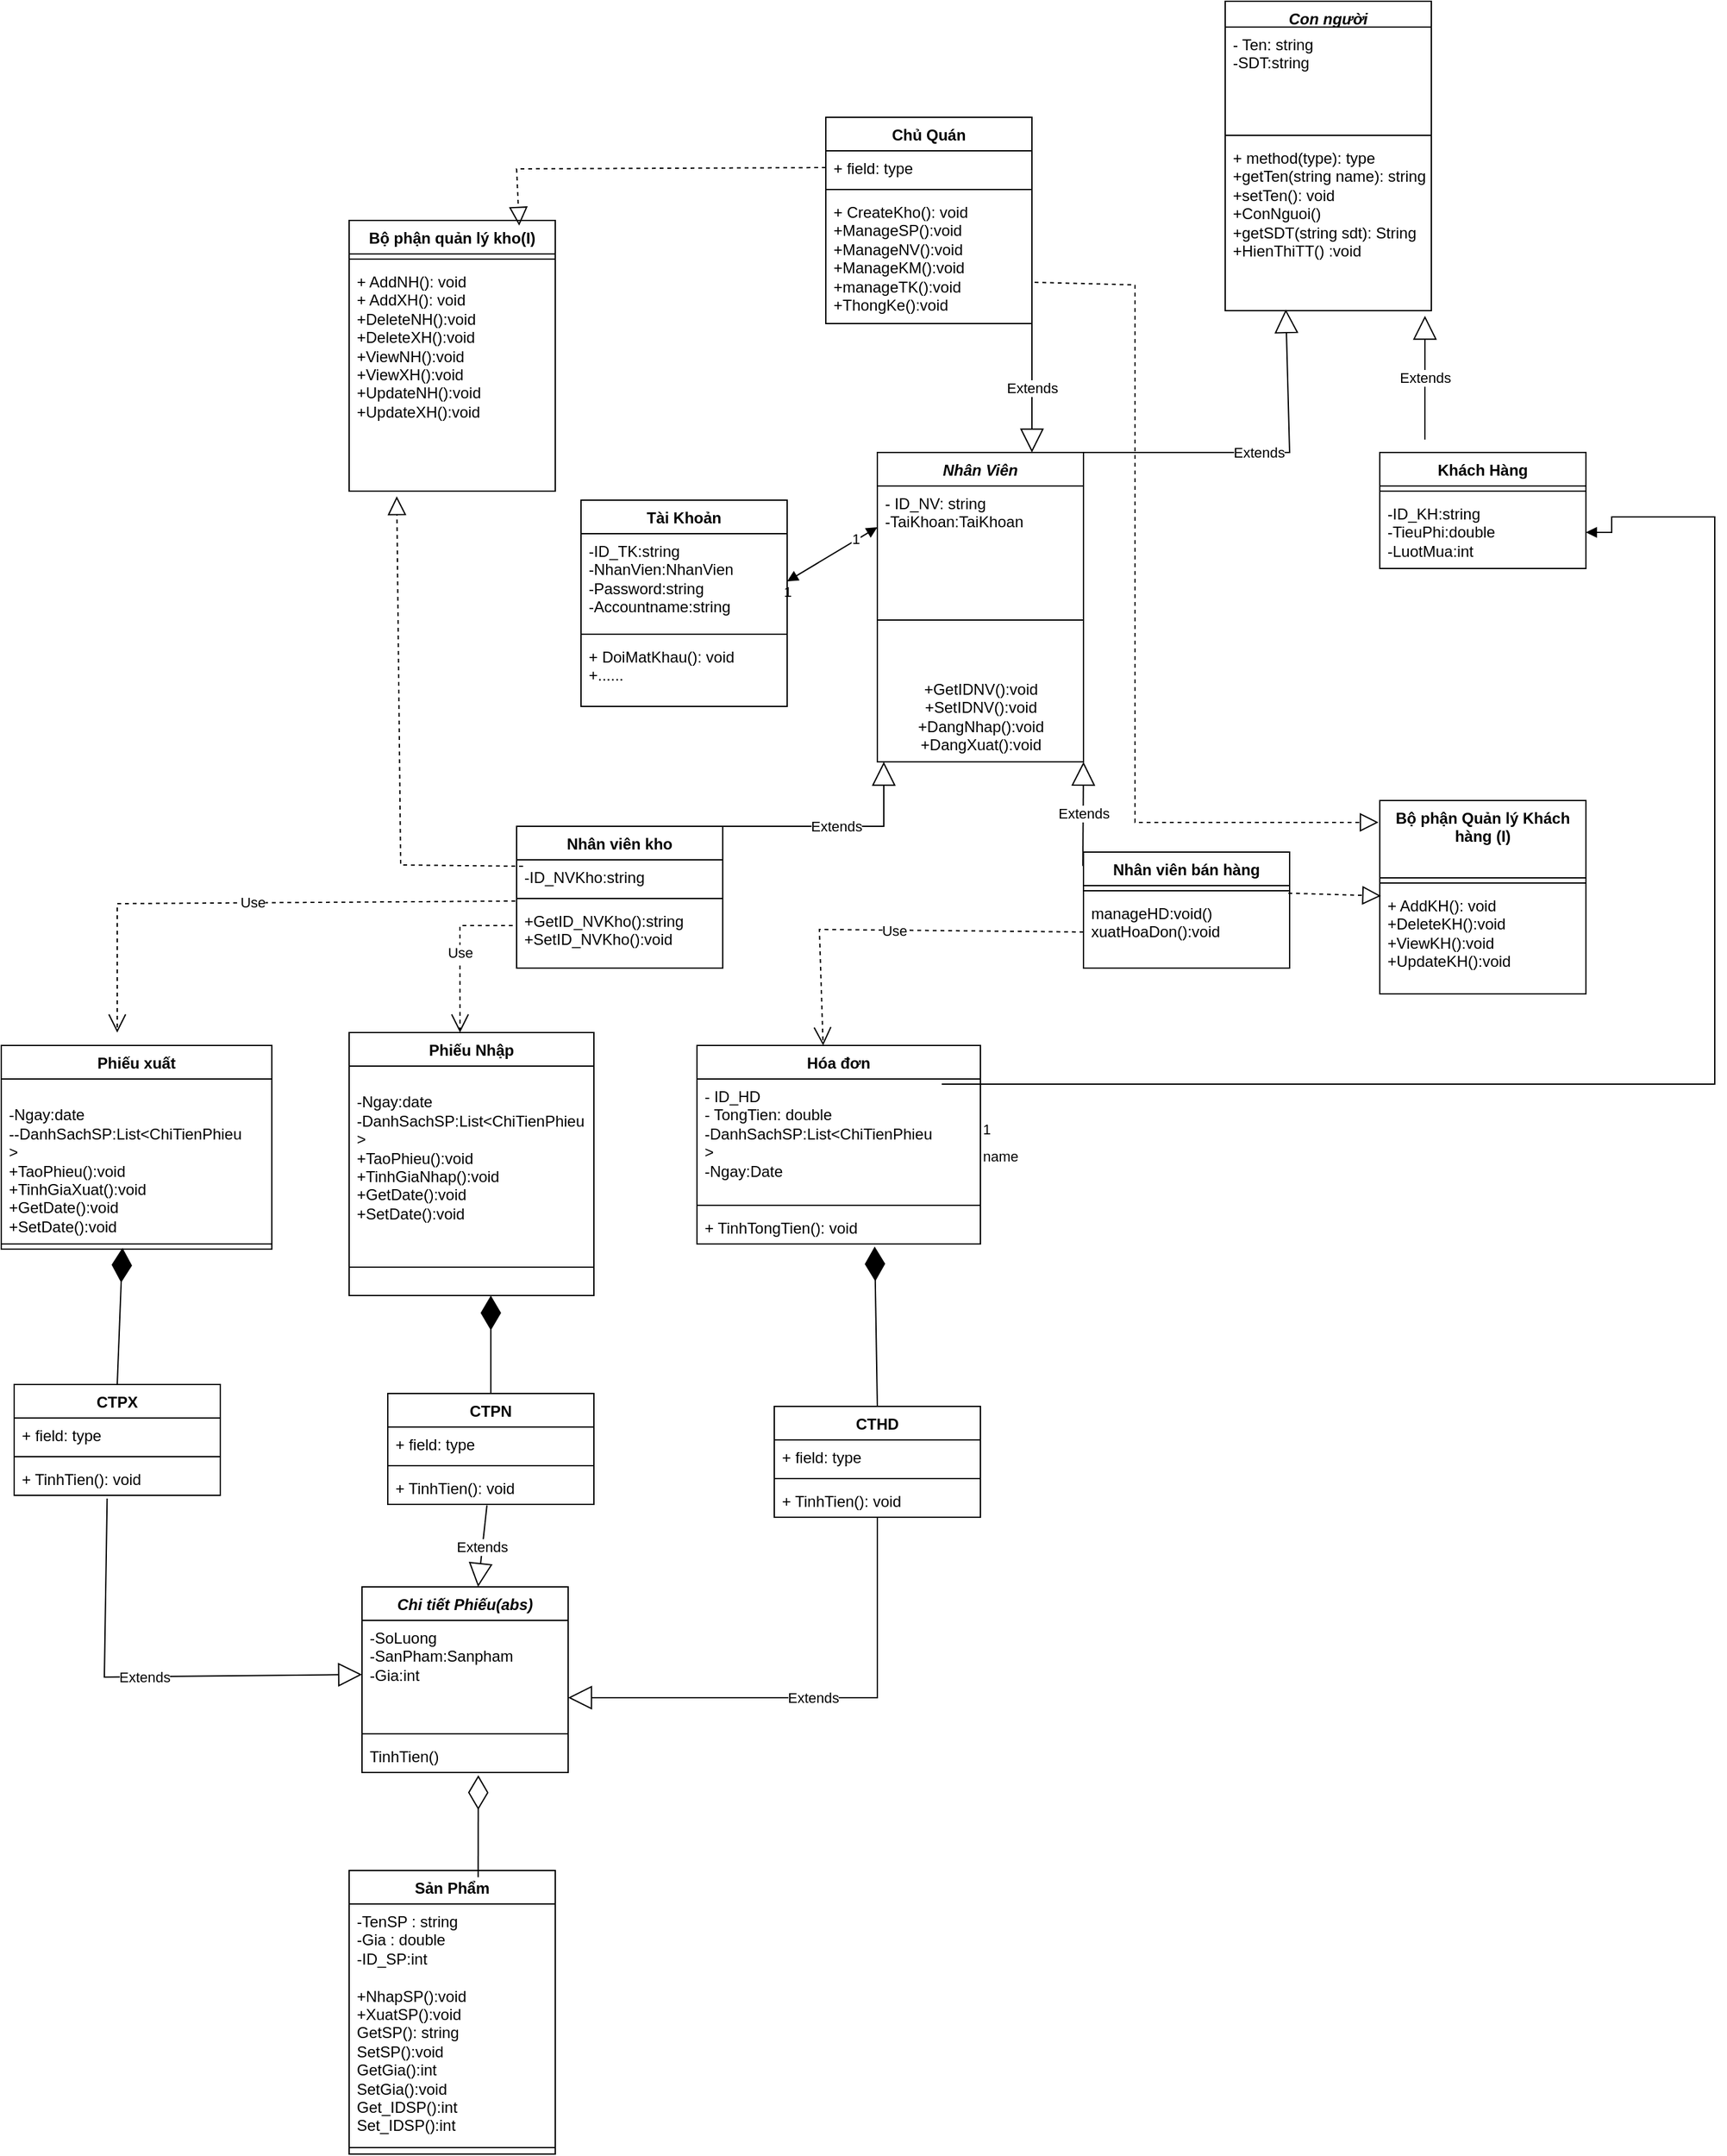 <mxfile version="26.0.15">
  <diagram id="C5RBs43oDa-KdzZeNtuy" name="Page-1">
    <mxGraphModel dx="2547" dy="696" grid="1" gridSize="10" guides="1" tooltips="1" connect="1" arrows="1" fold="1" page="1" pageScale="1" pageWidth="827" pageHeight="1169" math="0" shadow="0">
      <root>
        <mxCell id="WIyWlLk6GJQsqaUBKTNV-0" />
        <mxCell id="WIyWlLk6GJQsqaUBKTNV-1" parent="WIyWlLk6GJQsqaUBKTNV-0" />
        <mxCell id="RzAZ1FQXElwhh7SouEmg-1" value="&lt;i&gt;Con người&lt;/i&gt;" style="swimlane;fontStyle=1;align=center;verticalAlign=top;childLayout=stackLayout;horizontal=1;startSize=20;horizontalStack=0;resizeParent=1;resizeParentMax=0;resizeLast=0;collapsible=1;marginBottom=0;whiteSpace=wrap;html=1;" parent="WIyWlLk6GJQsqaUBKTNV-1" vertex="1">
          <mxGeometry x="350" y="10" width="160" height="240" as="geometry" />
        </mxCell>
        <mxCell id="RzAZ1FQXElwhh7SouEmg-2" value="- Ten: string&lt;div&gt;-SDT:string&lt;br&gt;&lt;div&gt;&lt;br&gt;&lt;/div&gt;&lt;/div&gt;" style="text;strokeColor=none;fillColor=none;align=left;verticalAlign=top;spacingLeft=4;spacingRight=4;overflow=hidden;rotatable=0;points=[[0,0.5],[1,0.5]];portConstraint=eastwest;whiteSpace=wrap;html=1;" parent="RzAZ1FQXElwhh7SouEmg-1" vertex="1">
          <mxGeometry y="20" width="160" height="80" as="geometry" />
        </mxCell>
        <mxCell id="RzAZ1FQXElwhh7SouEmg-3" value="" style="line;strokeWidth=1;fillColor=none;align=left;verticalAlign=middle;spacingTop=-1;spacingLeft=3;spacingRight=3;rotatable=0;labelPosition=right;points=[];portConstraint=eastwest;strokeColor=inherit;" parent="RzAZ1FQXElwhh7SouEmg-1" vertex="1">
          <mxGeometry y="100" width="160" height="8" as="geometry" />
        </mxCell>
        <mxCell id="RzAZ1FQXElwhh7SouEmg-4" value="+ method(type): type&lt;div&gt;+getTen(string name): string&lt;/div&gt;&lt;div&gt;+setTen(): void&lt;/div&gt;&lt;div&gt;+ConNguoi()&lt;/div&gt;&lt;div&gt;+getSDT(string sdt): String&lt;/div&gt;&lt;div&gt;+HienThiTT() :void&lt;/div&gt;" style="text;strokeColor=none;fillColor=none;align=left;verticalAlign=top;spacingLeft=4;spacingRight=4;overflow=hidden;rotatable=0;points=[[0,0.5],[1,0.5]];portConstraint=eastwest;whiteSpace=wrap;html=1;" parent="RzAZ1FQXElwhh7SouEmg-1" vertex="1">
          <mxGeometry y="108" width="160" height="132" as="geometry" />
        </mxCell>
        <mxCell id="RzAZ1FQXElwhh7SouEmg-5" value="&lt;i&gt;Nhân Viên&lt;/i&gt;&lt;div&gt;&lt;br&gt;&lt;/div&gt;" style="swimlane;fontStyle=1;align=center;verticalAlign=top;childLayout=stackLayout;horizontal=1;startSize=26;horizontalStack=0;resizeParent=1;resizeParentMax=0;resizeLast=0;collapsible=1;marginBottom=0;whiteSpace=wrap;html=1;" parent="WIyWlLk6GJQsqaUBKTNV-1" vertex="1">
          <mxGeometry x="80" y="360" width="160" height="240" as="geometry" />
        </mxCell>
        <mxCell id="RzAZ1FQXElwhh7SouEmg-6" value="- ID_NV: string&lt;div&gt;-TaiKhoan:TaiKhoan&lt;/div&gt;" style="text;strokeColor=none;fillColor=none;align=left;verticalAlign=top;spacingLeft=4;spacingRight=4;overflow=hidden;rotatable=0;points=[[0,0.5],[1,0.5]];portConstraint=eastwest;whiteSpace=wrap;html=1;" parent="RzAZ1FQXElwhh7SouEmg-5" vertex="1">
          <mxGeometry y="26" width="160" height="64" as="geometry" />
        </mxCell>
        <mxCell id="RzAZ1FQXElwhh7SouEmg-7" value="" style="line;strokeWidth=1;fillColor=none;align=left;verticalAlign=middle;spacingTop=-1;spacingLeft=3;spacingRight=3;rotatable=0;labelPosition=right;points=[];portConstraint=eastwest;strokeColor=inherit;" parent="RzAZ1FQXElwhh7SouEmg-5" vertex="1">
          <mxGeometry y="90" width="160" height="80" as="geometry" />
        </mxCell>
        <mxCell id="DLRbKpXfFb9seyz2tW-k-34" value="+GetIDNV():void&lt;div&gt;+SetIDNV():void&lt;/div&gt;&lt;div&gt;+DangNhap():void&lt;/div&gt;&lt;div&gt;+DangXuat():void&lt;/div&gt;" style="text;html=1;align=center;verticalAlign=middle;resizable=0;points=[];autosize=1;strokeColor=none;fillColor=none;" parent="RzAZ1FQXElwhh7SouEmg-5" vertex="1">
          <mxGeometry y="170" width="160" height="70" as="geometry" />
        </mxCell>
        <mxCell id="RzAZ1FQXElwhh7SouEmg-9" value="Khách Hàng&lt;div&gt;&lt;br&gt;&lt;/div&gt;" style="swimlane;fontStyle=1;align=center;verticalAlign=top;childLayout=stackLayout;horizontal=1;startSize=26;horizontalStack=0;resizeParent=1;resizeParentMax=0;resizeLast=0;collapsible=1;marginBottom=0;whiteSpace=wrap;html=1;" parent="WIyWlLk6GJQsqaUBKTNV-1" vertex="1">
          <mxGeometry x="470" y="360" width="160" height="90" as="geometry" />
        </mxCell>
        <mxCell id="RzAZ1FQXElwhh7SouEmg-11" value="" style="line;strokeWidth=1;fillColor=none;align=left;verticalAlign=middle;spacingTop=-1;spacingLeft=3;spacingRight=3;rotatable=0;labelPosition=right;points=[];portConstraint=eastwest;strokeColor=inherit;" parent="RzAZ1FQXElwhh7SouEmg-9" vertex="1">
          <mxGeometry y="26" width="160" height="8" as="geometry" />
        </mxCell>
        <mxCell id="RzAZ1FQXElwhh7SouEmg-10" value="-ID_KH:string&lt;div&gt;-TieuPhi:double&lt;/div&gt;&lt;div&gt;-LuotMua:int&lt;/div&gt;" style="text;strokeColor=none;fillColor=none;align=left;verticalAlign=top;spacingLeft=4;spacingRight=4;overflow=hidden;rotatable=0;points=[[0,0.5],[1,0.5]];portConstraint=eastwest;whiteSpace=wrap;html=1;" parent="RzAZ1FQXElwhh7SouEmg-9" vertex="1">
          <mxGeometry y="34" width="160" height="56" as="geometry" />
        </mxCell>
        <mxCell id="RzAZ1FQXElwhh7SouEmg-13" value="Extends" style="endArrow=block;endSize=16;endFill=0;html=1;rounded=0;exitX=1;exitY=0;exitDx=0;exitDy=0;entryX=0.294;entryY=0.992;entryDx=0;entryDy=0;entryPerimeter=0;" parent="WIyWlLk6GJQsqaUBKTNV-1" source="RzAZ1FQXElwhh7SouEmg-5" target="RzAZ1FQXElwhh7SouEmg-4" edge="1">
          <mxGeometry width="160" relative="1" as="geometry">
            <mxPoint x="220" y="320" as="sourcePoint" />
            <mxPoint x="380" y="320" as="targetPoint" />
            <Array as="points">
              <mxPoint x="400" y="360" />
            </Array>
          </mxGeometry>
        </mxCell>
        <mxCell id="RzAZ1FQXElwhh7SouEmg-15" value="Extends" style="endArrow=block;endSize=16;endFill=0;html=1;rounded=0;entryX=0.969;entryY=1.03;entryDx=0;entryDy=0;entryPerimeter=0;" parent="WIyWlLk6GJQsqaUBKTNV-1" target="RzAZ1FQXElwhh7SouEmg-4" edge="1">
          <mxGeometry width="160" relative="1" as="geometry">
            <mxPoint x="505" y="350" as="sourcePoint" />
            <mxPoint x="380" y="320" as="targetPoint" />
          </mxGeometry>
        </mxCell>
        <mxCell id="RzAZ1FQXElwhh7SouEmg-16" value="Nhân viên kho&lt;div&gt;&lt;br&gt;&lt;/div&gt;" style="swimlane;fontStyle=1;align=center;verticalAlign=top;childLayout=stackLayout;horizontal=1;startSize=26;horizontalStack=0;resizeParent=1;resizeParentMax=0;resizeLast=0;collapsible=1;marginBottom=0;whiteSpace=wrap;html=1;" parent="WIyWlLk6GJQsqaUBKTNV-1" vertex="1">
          <mxGeometry x="-200" y="650" width="160" height="110" as="geometry" />
        </mxCell>
        <mxCell id="RzAZ1FQXElwhh7SouEmg-17" value="-ID_NVKho:string&lt;div&gt;&lt;br&gt;&lt;/div&gt;" style="text;strokeColor=none;fillColor=none;align=left;verticalAlign=top;spacingLeft=4;spacingRight=4;overflow=hidden;rotatable=0;points=[[0,0.5],[1,0.5]];portConstraint=eastwest;whiteSpace=wrap;html=1;" parent="RzAZ1FQXElwhh7SouEmg-16" vertex="1">
          <mxGeometry y="26" width="160" height="26" as="geometry" />
        </mxCell>
        <mxCell id="RzAZ1FQXElwhh7SouEmg-18" value="" style="line;strokeWidth=1;fillColor=none;align=left;verticalAlign=middle;spacingTop=-1;spacingLeft=3;spacingRight=3;rotatable=0;labelPosition=right;points=[];portConstraint=eastwest;strokeColor=inherit;" parent="RzAZ1FQXElwhh7SouEmg-16" vertex="1">
          <mxGeometry y="52" width="160" height="8" as="geometry" />
        </mxCell>
        <mxCell id="RzAZ1FQXElwhh7SouEmg-19" value="+GetID_NVKho():string&lt;div&gt;+SetID_NVKho():void&lt;/div&gt;" style="text;strokeColor=none;fillColor=none;align=left;verticalAlign=top;spacingLeft=4;spacingRight=4;overflow=hidden;rotatable=0;points=[[0,0.5],[1,0.5]];portConstraint=eastwest;whiteSpace=wrap;html=1;" parent="RzAZ1FQXElwhh7SouEmg-16" vertex="1">
          <mxGeometry y="60" width="160" height="50" as="geometry" />
        </mxCell>
        <mxCell id="RzAZ1FQXElwhh7SouEmg-20" value="Nhân viên bán hàng&lt;div&gt;&lt;br&gt;&lt;/div&gt;" style="swimlane;fontStyle=1;align=center;verticalAlign=top;childLayout=stackLayout;horizontal=1;startSize=26;horizontalStack=0;resizeParent=1;resizeParentMax=0;resizeLast=0;collapsible=1;marginBottom=0;whiteSpace=wrap;html=1;" parent="WIyWlLk6GJQsqaUBKTNV-1" vertex="1">
          <mxGeometry x="240" y="670" width="160" height="90" as="geometry" />
        </mxCell>
        <mxCell id="RzAZ1FQXElwhh7SouEmg-22" value="" style="line;strokeWidth=1;fillColor=none;align=left;verticalAlign=middle;spacingTop=-1;spacingLeft=3;spacingRight=3;rotatable=0;labelPosition=right;points=[];portConstraint=eastwest;strokeColor=inherit;" parent="RzAZ1FQXElwhh7SouEmg-20" vertex="1">
          <mxGeometry y="26" width="160" height="8" as="geometry" />
        </mxCell>
        <mxCell id="RzAZ1FQXElwhh7SouEmg-21" value="manageHD:void()&lt;div&gt;xuatHoaDon():void&lt;/div&gt;" style="text;strokeColor=none;fillColor=none;align=left;verticalAlign=top;spacingLeft=4;spacingRight=4;overflow=hidden;rotatable=0;points=[[0,0.5],[1,0.5]];portConstraint=eastwest;whiteSpace=wrap;html=1;" parent="RzAZ1FQXElwhh7SouEmg-20" vertex="1">
          <mxGeometry y="34" width="160" height="56" as="geometry" />
        </mxCell>
        <mxCell id="RzAZ1FQXElwhh7SouEmg-24" value="Bộ phận quản lý kho(I)" style="swimlane;fontStyle=1;align=center;verticalAlign=top;childLayout=stackLayout;horizontal=1;startSize=26;horizontalStack=0;resizeParent=1;resizeParentMax=0;resizeLast=0;collapsible=1;marginBottom=0;whiteSpace=wrap;html=1;" parent="WIyWlLk6GJQsqaUBKTNV-1" vertex="1">
          <mxGeometry x="-330" y="180" width="160" height="210" as="geometry" />
        </mxCell>
        <mxCell id="RzAZ1FQXElwhh7SouEmg-26" value="" style="line;strokeWidth=1;fillColor=none;align=left;verticalAlign=middle;spacingTop=-1;spacingLeft=3;spacingRight=3;rotatable=0;labelPosition=right;points=[];portConstraint=eastwest;strokeColor=inherit;" parent="RzAZ1FQXElwhh7SouEmg-24" vertex="1">
          <mxGeometry y="26" width="160" height="8" as="geometry" />
        </mxCell>
        <mxCell id="RzAZ1FQXElwhh7SouEmg-27" value="+ AddNH(): void&lt;div&gt;+ AddXH(): void&lt;/div&gt;&lt;div&gt;+DeleteNH():void&lt;/div&gt;&lt;div&gt;+DeleteXH():void&lt;/div&gt;&lt;div&gt;+ViewNH():void&lt;/div&gt;&lt;div&gt;+ViewXH():void&lt;/div&gt;&lt;div&gt;+UpdateNH():void&lt;/div&gt;&lt;div&gt;+UpdateXH():void&lt;/div&gt;&lt;div&gt;&lt;br&gt;&lt;/div&gt;" style="text;strokeColor=none;fillColor=none;align=left;verticalAlign=top;spacingLeft=4;spacingRight=4;overflow=hidden;rotatable=0;points=[[0,0.5],[1,0.5]];portConstraint=eastwest;whiteSpace=wrap;html=1;" parent="RzAZ1FQXElwhh7SouEmg-24" vertex="1">
          <mxGeometry y="34" width="160" height="176" as="geometry" />
        </mxCell>
        <mxCell id="RzAZ1FQXElwhh7SouEmg-28" value="Chủ Quán&lt;div&gt;&lt;br&gt;&lt;/div&gt;" style="swimlane;fontStyle=1;align=center;verticalAlign=top;childLayout=stackLayout;horizontal=1;startSize=26;horizontalStack=0;resizeParent=1;resizeParentMax=0;resizeLast=0;collapsible=1;marginBottom=0;whiteSpace=wrap;html=1;" parent="WIyWlLk6GJQsqaUBKTNV-1" vertex="1">
          <mxGeometry x="40" y="100" width="160" height="160" as="geometry" />
        </mxCell>
        <mxCell id="RzAZ1FQXElwhh7SouEmg-29" value="+ field: type" style="text;strokeColor=none;fillColor=none;align=left;verticalAlign=top;spacingLeft=4;spacingRight=4;overflow=hidden;rotatable=0;points=[[0,0.5],[1,0.5]];portConstraint=eastwest;whiteSpace=wrap;html=1;" parent="RzAZ1FQXElwhh7SouEmg-28" vertex="1">
          <mxGeometry y="26" width="160" height="26" as="geometry" />
        </mxCell>
        <mxCell id="RzAZ1FQXElwhh7SouEmg-30" value="" style="line;strokeWidth=1;fillColor=none;align=left;verticalAlign=middle;spacingTop=-1;spacingLeft=3;spacingRight=3;rotatable=0;labelPosition=right;points=[];portConstraint=eastwest;strokeColor=inherit;" parent="RzAZ1FQXElwhh7SouEmg-28" vertex="1">
          <mxGeometry y="52" width="160" height="8" as="geometry" />
        </mxCell>
        <mxCell id="RzAZ1FQXElwhh7SouEmg-31" value="+ CreateKho(): void&lt;div&gt;+ManageSP():void&lt;/div&gt;&lt;div&gt;+ManageNV():void&lt;/div&gt;&lt;div&gt;+ManageKM():void&lt;/div&gt;&lt;div&gt;+manageTK():void&lt;/div&gt;&lt;div&gt;+ThongKe():void&lt;/div&gt;&lt;div&gt;&lt;br&gt;&lt;/div&gt;" style="text;strokeColor=none;fillColor=none;align=left;verticalAlign=top;spacingLeft=4;spacingRight=4;overflow=hidden;rotatable=0;points=[[0,0.5],[1,0.5]];portConstraint=eastwest;whiteSpace=wrap;html=1;" parent="RzAZ1FQXElwhh7SouEmg-28" vertex="1">
          <mxGeometry y="60" width="160" height="100" as="geometry" />
        </mxCell>
        <mxCell id="RzAZ1FQXElwhh7SouEmg-33" value="Extends" style="endArrow=block;endSize=16;endFill=0;html=1;rounded=0;entryX=0.75;entryY=0;entryDx=0;entryDy=0;" parent="WIyWlLk6GJQsqaUBKTNV-1" target="RzAZ1FQXElwhh7SouEmg-5" edge="1">
          <mxGeometry width="160" relative="1" as="geometry">
            <mxPoint x="200" y="260" as="sourcePoint" />
            <mxPoint x="350" y="130" as="targetPoint" />
          </mxGeometry>
        </mxCell>
        <mxCell id="RzAZ1FQXElwhh7SouEmg-37" value="Extends" style="endArrow=block;endSize=16;endFill=0;html=1;rounded=0;exitX=-0.003;exitY=0.119;exitDx=0;exitDy=0;exitPerimeter=0;" parent="WIyWlLk6GJQsqaUBKTNV-1" source="RzAZ1FQXElwhh7SouEmg-20" edge="1">
          <mxGeometry width="160" relative="1" as="geometry">
            <mxPoint x="341.68" y="489.742" as="sourcePoint" />
            <mxPoint x="240" y="600" as="targetPoint" />
          </mxGeometry>
        </mxCell>
        <mxCell id="RzAZ1FQXElwhh7SouEmg-38" value="" style="endArrow=block;dashed=1;endFill=0;endSize=12;html=1;rounded=0;exitX=0.031;exitY=0.192;exitDx=0;exitDy=0;exitPerimeter=0;entryX=0.231;entryY=1.023;entryDx=0;entryDy=0;entryPerimeter=0;" parent="WIyWlLk6GJQsqaUBKTNV-1" source="RzAZ1FQXElwhh7SouEmg-17" target="RzAZ1FQXElwhh7SouEmg-27" edge="1">
          <mxGeometry width="160" relative="1" as="geometry">
            <mxPoint x="-30" y="340" as="sourcePoint" />
            <mxPoint x="130" y="340" as="targetPoint" />
            <Array as="points">
              <mxPoint x="-290" y="680" />
            </Array>
          </mxGeometry>
        </mxCell>
        <mxCell id="RzAZ1FQXElwhh7SouEmg-36" value="Extends" style="endArrow=block;endSize=16;endFill=0;html=1;rounded=0;exitX=1;exitY=0;exitDx=0;exitDy=0;" parent="WIyWlLk6GJQsqaUBKTNV-1" source="RzAZ1FQXElwhh7SouEmg-16" edge="1">
          <mxGeometry width="160" relative="1" as="geometry">
            <mxPoint x="20" y="490" as="sourcePoint" />
            <mxPoint x="85" y="600" as="targetPoint" />
            <Array as="points">
              <mxPoint x="85" y="650" />
            </Array>
          </mxGeometry>
        </mxCell>
        <mxCell id="RzAZ1FQXElwhh7SouEmg-39" value="" style="endArrow=block;dashed=1;endFill=0;endSize=12;html=1;rounded=0;exitX=0;exitY=0.5;exitDx=0;exitDy=0;entryX=0.825;entryY=0.019;entryDx=0;entryDy=0;entryPerimeter=0;" parent="WIyWlLk6GJQsqaUBKTNV-1" source="RzAZ1FQXElwhh7SouEmg-29" target="RzAZ1FQXElwhh7SouEmg-24" edge="1">
          <mxGeometry width="160" relative="1" as="geometry">
            <mxPoint x="-30" y="340" as="sourcePoint" />
            <mxPoint x="130" y="340" as="targetPoint" />
            <Array as="points">
              <mxPoint x="-200" y="140" />
            </Array>
          </mxGeometry>
        </mxCell>
        <mxCell id="RzAZ1FQXElwhh7SouEmg-40" value="Bộ phận Quản lý Khách hàng (I)" style="swimlane;fontStyle=1;align=center;verticalAlign=top;childLayout=stackLayout;horizontal=1;startSize=60;horizontalStack=0;resizeParent=1;resizeParentMax=0;resizeLast=0;collapsible=1;marginBottom=0;whiteSpace=wrap;html=1;" parent="WIyWlLk6GJQsqaUBKTNV-1" vertex="1">
          <mxGeometry x="470" y="630" width="160" height="150" as="geometry" />
        </mxCell>
        <mxCell id="RzAZ1FQXElwhh7SouEmg-42" value="" style="line;strokeWidth=1;fillColor=none;align=left;verticalAlign=middle;spacingTop=-1;spacingLeft=3;spacingRight=3;rotatable=0;labelPosition=right;points=[];portConstraint=eastwest;strokeColor=inherit;" parent="RzAZ1FQXElwhh7SouEmg-40" vertex="1">
          <mxGeometry y="60" width="160" height="8" as="geometry" />
        </mxCell>
        <mxCell id="RzAZ1FQXElwhh7SouEmg-43" value="&lt;div&gt;+ AddKH(): void&lt;/div&gt;&lt;div&gt;+DeleteKH():void&lt;/div&gt;&lt;div&gt;+ViewKH():void&lt;/div&gt;&lt;div&gt;+UpdateKH():void&lt;/div&gt;&lt;div&gt;&lt;br&gt;&lt;/div&gt;" style="text;strokeColor=none;fillColor=none;align=left;verticalAlign=top;spacingLeft=4;spacingRight=4;overflow=hidden;rotatable=0;points=[[0,0.5],[1,0.5]];portConstraint=eastwest;whiteSpace=wrap;html=1;" parent="RzAZ1FQXElwhh7SouEmg-40" vertex="1">
          <mxGeometry y="68" width="160" height="82" as="geometry" />
        </mxCell>
        <mxCell id="RzAZ1FQXElwhh7SouEmg-44" value="" style="endArrow=block;dashed=1;endFill=0;endSize=12;html=1;rounded=0;entryX=-0.006;entryY=0.113;entryDx=0;entryDy=0;entryPerimeter=0;exitX=1.013;exitY=0.68;exitDx=0;exitDy=0;exitPerimeter=0;" parent="WIyWlLk6GJQsqaUBKTNV-1" source="RzAZ1FQXElwhh7SouEmg-31" target="RzAZ1FQXElwhh7SouEmg-40" edge="1">
          <mxGeometry width="160" relative="1" as="geometry">
            <mxPoint x="130" y="330" as="sourcePoint" />
            <mxPoint x="290" y="330" as="targetPoint" />
            <Array as="points">
              <mxPoint x="280" y="230" />
              <mxPoint x="280" y="480" />
              <mxPoint x="280" y="647" />
            </Array>
          </mxGeometry>
        </mxCell>
        <mxCell id="RzAZ1FQXElwhh7SouEmg-51" value="" style="endArrow=block;dashed=1;endFill=0;endSize=12;html=1;rounded=0;exitX=0.994;exitY=-0.038;exitDx=0;exitDy=0;exitPerimeter=0;entryX=0.006;entryY=0.073;entryDx=0;entryDy=0;entryPerimeter=0;" parent="WIyWlLk6GJQsqaUBKTNV-1" source="RzAZ1FQXElwhh7SouEmg-21" target="RzAZ1FQXElwhh7SouEmg-43" edge="1">
          <mxGeometry width="160" relative="1" as="geometry">
            <mxPoint x="350" y="530" as="sourcePoint" />
            <mxPoint x="510" y="530" as="targetPoint" />
          </mxGeometry>
        </mxCell>
        <mxCell id="RzAZ1FQXElwhh7SouEmg-57" value="" style="endArrow=block;startArrow=block;endFill=1;startFill=1;html=1;rounded=0;exitX=1;exitY=0.5;exitDx=0;exitDy=0;entryX=0;entryY=0.5;entryDx=0;entryDy=0;" parent="WIyWlLk6GJQsqaUBKTNV-1" target="RzAZ1FQXElwhh7SouEmg-6" edge="1" source="p7wuB7c4HEwAIhUUmAOL-4">
          <mxGeometry width="160" relative="1" as="geometry">
            <mxPoint x="10" y="433" as="sourcePoint" />
            <mxPoint x="290" y="330" as="targetPoint" />
          </mxGeometry>
        </mxCell>
        <mxCell id="RzAZ1FQXElwhh7SouEmg-58" value="1" style="edgeLabel;html=1;align=center;verticalAlign=middle;resizable=0;points=[];" parent="RzAZ1FQXElwhh7SouEmg-57" vertex="1" connectable="0">
          <mxGeometry x="-0.305" y="2" relative="1" as="geometry">
            <mxPoint x="-24" y="24" as="offset" />
          </mxGeometry>
        </mxCell>
        <mxCell id="RzAZ1FQXElwhh7SouEmg-59" value="1" style="edgeLabel;html=1;align=center;verticalAlign=middle;resizable=0;points=[];" parent="RzAZ1FQXElwhh7SouEmg-57" vertex="1" connectable="0">
          <mxGeometry x="0.552" y="2" relative="1" as="geometry">
            <mxPoint x="-1" y="1" as="offset" />
          </mxGeometry>
        </mxCell>
        <mxCell id="DLRbKpXfFb9seyz2tW-k-0" value="Hóa đơn&lt;div&gt;&lt;br&gt;&lt;/div&gt;" style="swimlane;fontStyle=1;align=center;verticalAlign=top;childLayout=stackLayout;horizontal=1;startSize=26;horizontalStack=0;resizeParent=1;resizeParentMax=0;resizeLast=0;collapsible=1;marginBottom=0;whiteSpace=wrap;html=1;" parent="WIyWlLk6GJQsqaUBKTNV-1" vertex="1">
          <mxGeometry x="-60" y="820" width="220" height="154" as="geometry" />
        </mxCell>
        <mxCell id="DLRbKpXfFb9seyz2tW-k-1" value="&lt;div&gt;- ID_HD&lt;/div&gt;- TongTien: double&lt;div&gt;-DanhSachSP:List&amp;lt;ChiTienPhieu&lt;/div&gt;&lt;div&gt;&amp;gt;&lt;/div&gt;&lt;div&gt;-Ngay:Date&lt;/div&gt;" style="text;strokeColor=none;fillColor=none;align=left;verticalAlign=top;spacingLeft=4;spacingRight=4;overflow=hidden;rotatable=0;points=[[0,0.5],[1,0.5]];portConstraint=eastwest;whiteSpace=wrap;html=1;" parent="DLRbKpXfFb9seyz2tW-k-0" vertex="1">
          <mxGeometry y="26" width="220" height="94" as="geometry" />
        </mxCell>
        <mxCell id="DLRbKpXfFb9seyz2tW-k-2" value="" style="line;strokeWidth=1;fillColor=none;align=left;verticalAlign=middle;spacingTop=-1;spacingLeft=3;spacingRight=3;rotatable=0;labelPosition=right;points=[];portConstraint=eastwest;strokeColor=inherit;" parent="DLRbKpXfFb9seyz2tW-k-0" vertex="1">
          <mxGeometry y="120" width="220" height="8" as="geometry" />
        </mxCell>
        <mxCell id="DLRbKpXfFb9seyz2tW-k-3" value="+ TinhTongTien(): void&lt;div&gt;&lt;br&gt;&lt;/div&gt;" style="text;strokeColor=none;fillColor=none;align=left;verticalAlign=top;spacingLeft=4;spacingRight=4;overflow=hidden;rotatable=0;points=[[0,0.5],[1,0.5]];portConstraint=eastwest;whiteSpace=wrap;html=1;" parent="DLRbKpXfFb9seyz2tW-k-0" vertex="1">
          <mxGeometry y="128" width="220" height="26" as="geometry" />
        </mxCell>
        <mxCell id="DLRbKpXfFb9seyz2tW-k-4" value="Use" style="endArrow=open;endSize=12;dashed=1;html=1;rounded=0;entryX=0.445;entryY=0;entryDx=0;entryDy=0;exitX=0;exitY=0.5;exitDx=0;exitDy=0;entryPerimeter=0;" parent="WIyWlLk6GJQsqaUBKTNV-1" source="RzAZ1FQXElwhh7SouEmg-21" target="DLRbKpXfFb9seyz2tW-k-0" edge="1">
          <mxGeometry width="160" relative="1" as="geometry">
            <mxPoint x="360" y="690" as="sourcePoint" />
            <mxPoint x="520" y="690" as="targetPoint" />
            <Array as="points">
              <mxPoint x="35" y="730" />
            </Array>
          </mxGeometry>
        </mxCell>
        <mxCell id="DLRbKpXfFb9seyz2tW-k-5" value="Sản Phẩm" style="swimlane;fontStyle=1;align=center;verticalAlign=top;childLayout=stackLayout;horizontal=1;startSize=26;horizontalStack=0;resizeParent=1;resizeParentMax=0;resizeLast=0;collapsible=1;marginBottom=0;whiteSpace=wrap;html=1;" parent="WIyWlLk6GJQsqaUBKTNV-1" vertex="1">
          <mxGeometry x="-330" y="1460" width="160" height="220" as="geometry" />
        </mxCell>
        <mxCell id="DLRbKpXfFb9seyz2tW-k-6" value="-TenSP : string&lt;div&gt;-Gia : double&lt;/div&gt;&lt;div&gt;-ID_SP:int&lt;/div&gt;&lt;div&gt;&lt;br&gt;&lt;/div&gt;&lt;div&gt;+NhapSP():void&lt;/div&gt;&lt;div&gt;+XuatSP():void&lt;/div&gt;&lt;div&gt;GetSP(): string&lt;/div&gt;&lt;div&gt;SetSP():void&lt;/div&gt;&lt;div&gt;GetGia():int&lt;/div&gt;&lt;div&gt;SetGia():void&lt;/div&gt;&lt;div&gt;Get_IDSP():int&lt;/div&gt;&lt;div&gt;Set_IDSP():int&lt;/div&gt;&lt;div&gt;&lt;br&gt;&lt;/div&gt;" style="text;strokeColor=none;fillColor=none;align=left;verticalAlign=top;spacingLeft=4;spacingRight=4;overflow=hidden;rotatable=0;points=[[0,0.5],[1,0.5]];portConstraint=eastwest;whiteSpace=wrap;html=1;" parent="DLRbKpXfFb9seyz2tW-k-5" vertex="1">
          <mxGeometry y="26" width="160" height="184" as="geometry" />
        </mxCell>
        <mxCell id="DLRbKpXfFb9seyz2tW-k-7" value="" style="line;strokeWidth=1;fillColor=none;align=left;verticalAlign=middle;spacingTop=-1;spacingLeft=3;spacingRight=3;rotatable=0;labelPosition=right;points=[];portConstraint=eastwest;strokeColor=inherit;" parent="DLRbKpXfFb9seyz2tW-k-5" vertex="1">
          <mxGeometry y="210" width="160" height="10" as="geometry" />
        </mxCell>
        <mxCell id="DLRbKpXfFb9seyz2tW-k-10" value="Phiếu Nhập&lt;div&gt;&lt;br&gt;&lt;/div&gt;" style="swimlane;fontStyle=1;align=center;verticalAlign=top;childLayout=stackLayout;horizontal=1;startSize=26;horizontalStack=0;resizeParent=1;resizeParentMax=0;resizeLast=0;collapsible=1;marginBottom=0;whiteSpace=wrap;html=1;" parent="WIyWlLk6GJQsqaUBKTNV-1" vertex="1">
          <mxGeometry x="-330" y="810" width="190" height="204" as="geometry" />
        </mxCell>
        <mxCell id="DLRbKpXfFb9seyz2tW-k-11" value="&lt;br&gt;&lt;div&gt;-Ngay:date&lt;/div&gt;&lt;div&gt;&lt;div&gt;-DanhSachSP:List&amp;lt;ChiTienPhieu&lt;/div&gt;&lt;div&gt;&amp;gt;&lt;/div&gt;&lt;/div&gt;&lt;div&gt;+TaoPhieu():void&lt;/div&gt;&lt;div&gt;+TinhGiaNhap():void&lt;/div&gt;&lt;div&gt;+GetDate():void&lt;/div&gt;&lt;div&gt;+SetDate():void&lt;/div&gt;" style="text;strokeColor=none;fillColor=none;align=left;verticalAlign=top;spacingLeft=4;spacingRight=4;overflow=hidden;rotatable=0;points=[[0,0.5],[1,0.5]];portConstraint=eastwest;whiteSpace=wrap;html=1;" parent="DLRbKpXfFb9seyz2tW-k-10" vertex="1">
          <mxGeometry y="26" width="190" height="134" as="geometry" />
        </mxCell>
        <mxCell id="DLRbKpXfFb9seyz2tW-k-12" value="" style="line;strokeWidth=1;fillColor=none;align=left;verticalAlign=middle;spacingTop=-1;spacingLeft=3;spacingRight=3;rotatable=0;labelPosition=right;points=[];portConstraint=eastwest;strokeColor=inherit;" parent="DLRbKpXfFb9seyz2tW-k-10" vertex="1">
          <mxGeometry y="160" width="190" height="44" as="geometry" />
        </mxCell>
        <mxCell id="DLRbKpXfFb9seyz2tW-k-14" value="Phiếu xuất&lt;div&gt;&lt;br&gt;&lt;/div&gt;" style="swimlane;fontStyle=1;align=center;verticalAlign=top;childLayout=stackLayout;horizontal=1;startSize=26;horizontalStack=0;resizeParent=1;resizeParentMax=0;resizeLast=0;collapsible=1;marginBottom=0;whiteSpace=wrap;html=1;" parent="WIyWlLk6GJQsqaUBKTNV-1" vertex="1">
          <mxGeometry x="-600" y="820" width="210" height="158" as="geometry" />
        </mxCell>
        <mxCell id="DLRbKpXfFb9seyz2tW-k-15" value="&lt;br&gt;&lt;div&gt;&lt;div&gt;-Ngay:date&lt;/div&gt;&lt;div&gt;-&lt;span style=&quot;background-color: transparent; color: light-dark(rgb(0, 0, 0), rgb(255, 255, 255));&quot;&gt;-DanhSachSP:List&amp;lt;ChiTienPhieu&lt;/span&gt;&lt;/div&gt;&lt;div&gt;&lt;span style=&quot;background-color: transparent; color: light-dark(rgb(0, 0, 0), rgb(255, 255, 255));&quot;&gt;&amp;gt;&lt;/span&gt;&lt;/div&gt;&lt;div&gt;&lt;span style=&quot;background-color: transparent; color: light-dark(rgb(0, 0, 0), rgb(255, 255, 255));&quot;&gt;+TaoPhieu():void&lt;/span&gt;&lt;/div&gt;&lt;div&gt;+TinhGiaXuat():void&lt;/div&gt;&lt;div&gt;+GetDate():void&lt;/div&gt;&lt;div&gt;+SetDate():void&lt;/div&gt;&lt;/div&gt;" style="text;strokeColor=none;fillColor=none;align=left;verticalAlign=top;spacingLeft=4;spacingRight=4;overflow=hidden;rotatable=0;points=[[0,0.5],[1,0.5]];portConstraint=eastwest;whiteSpace=wrap;html=1;" parent="DLRbKpXfFb9seyz2tW-k-14" vertex="1">
          <mxGeometry y="26" width="210" height="124" as="geometry" />
        </mxCell>
        <mxCell id="DLRbKpXfFb9seyz2tW-k-16" value="" style="line;strokeWidth=1;fillColor=none;align=left;verticalAlign=middle;spacingTop=-1;spacingLeft=3;spacingRight=3;rotatable=0;labelPosition=right;points=[];portConstraint=eastwest;strokeColor=inherit;" parent="DLRbKpXfFb9seyz2tW-k-14" vertex="1">
          <mxGeometry y="150" width="210" height="8" as="geometry" />
        </mxCell>
        <mxCell id="DLRbKpXfFb9seyz2tW-k-23" value="name" style="endArrow=block;endFill=1;html=1;edgeStyle=orthogonalEdgeStyle;align=left;verticalAlign=top;rounded=0;entryX=1;entryY=0.5;entryDx=0;entryDy=0;exitX=1;exitY=0.5;exitDx=0;exitDy=0;" parent="WIyWlLk6GJQsqaUBKTNV-1" source="DLRbKpXfFb9seyz2tW-k-1" target="RzAZ1FQXElwhh7SouEmg-10" edge="1">
          <mxGeometry x="-1" relative="1" as="geometry">
            <mxPoint x="150" y="570" as="sourcePoint" />
            <mxPoint x="310" y="570" as="targetPoint" />
            <Array as="points">
              <mxPoint x="130" y="850" />
              <mxPoint x="730" y="850" />
              <mxPoint x="730" y="410" />
              <mxPoint x="650" y="410" />
              <mxPoint x="650" y="416" />
            </Array>
          </mxGeometry>
        </mxCell>
        <mxCell id="DLRbKpXfFb9seyz2tW-k-24" value="1" style="edgeLabel;resizable=0;html=1;align=left;verticalAlign=bottom;" parent="DLRbKpXfFb9seyz2tW-k-23" connectable="0" vertex="1">
          <mxGeometry x="-1" relative="1" as="geometry" />
        </mxCell>
        <mxCell id="p7wuB7c4HEwAIhUUmAOL-3" value="Tài Khoản" style="swimlane;fontStyle=1;align=center;verticalAlign=top;childLayout=stackLayout;horizontal=1;startSize=26;horizontalStack=0;resizeParent=1;resizeParentMax=0;resizeLast=0;collapsible=1;marginBottom=0;whiteSpace=wrap;html=1;" vertex="1" parent="WIyWlLk6GJQsqaUBKTNV-1">
          <mxGeometry x="-150" y="397" width="160" height="160" as="geometry" />
        </mxCell>
        <mxCell id="p7wuB7c4HEwAIhUUmAOL-4" value="-ID_TK:string&lt;div&gt;-NhanVien:NhanVien&lt;/div&gt;&lt;div&gt;-Password:string&lt;/div&gt;&lt;div&gt;-Accountname:string&lt;/div&gt;" style="text;strokeColor=none;fillColor=none;align=left;verticalAlign=top;spacingLeft=4;spacingRight=4;overflow=hidden;rotatable=0;points=[[0,0.5],[1,0.5]];portConstraint=eastwest;whiteSpace=wrap;html=1;" vertex="1" parent="p7wuB7c4HEwAIhUUmAOL-3">
          <mxGeometry y="26" width="160" height="74" as="geometry" />
        </mxCell>
        <mxCell id="p7wuB7c4HEwAIhUUmAOL-5" value="" style="line;strokeWidth=1;fillColor=none;align=left;verticalAlign=middle;spacingTop=-1;spacingLeft=3;spacingRight=3;rotatable=0;labelPosition=right;points=[];portConstraint=eastwest;strokeColor=inherit;" vertex="1" parent="p7wuB7c4HEwAIhUUmAOL-3">
          <mxGeometry y="100" width="160" height="8" as="geometry" />
        </mxCell>
        <mxCell id="p7wuB7c4HEwAIhUUmAOL-6" value="+ DoiMatKhau(): void&lt;div&gt;+......&lt;/div&gt;" style="text;strokeColor=none;fillColor=none;align=left;verticalAlign=top;spacingLeft=4;spacingRight=4;overflow=hidden;rotatable=0;points=[[0,0.5],[1,0.5]];portConstraint=eastwest;whiteSpace=wrap;html=1;" vertex="1" parent="p7wuB7c4HEwAIhUUmAOL-3">
          <mxGeometry y="108" width="160" height="52" as="geometry" />
        </mxCell>
        <mxCell id="p7wuB7c4HEwAIhUUmAOL-7" value="&lt;i&gt;Chi tiết Phiếu(abs)&lt;/i&gt;" style="swimlane;fontStyle=1;align=center;verticalAlign=top;childLayout=stackLayout;horizontal=1;startSize=26;horizontalStack=0;resizeParent=1;resizeParentMax=0;resizeLast=0;collapsible=1;marginBottom=0;whiteSpace=wrap;html=1;" vertex="1" parent="WIyWlLk6GJQsqaUBKTNV-1">
          <mxGeometry x="-320" y="1240" width="160" height="144" as="geometry" />
        </mxCell>
        <mxCell id="p7wuB7c4HEwAIhUUmAOL-8" value="-SoLuong&lt;div&gt;-SanPham:Sanpham&lt;/div&gt;&lt;div&gt;-Gia:int&lt;/div&gt;" style="text;strokeColor=none;fillColor=none;align=left;verticalAlign=top;spacingLeft=4;spacingRight=4;overflow=hidden;rotatable=0;points=[[0,0.5],[1,0.5]];portConstraint=eastwest;whiteSpace=wrap;html=1;" vertex="1" parent="p7wuB7c4HEwAIhUUmAOL-7">
          <mxGeometry y="26" width="160" height="84" as="geometry" />
        </mxCell>
        <mxCell id="p7wuB7c4HEwAIhUUmAOL-9" value="" style="line;strokeWidth=1;fillColor=none;align=left;verticalAlign=middle;spacingTop=-1;spacingLeft=3;spacingRight=3;rotatable=0;labelPosition=right;points=[];portConstraint=eastwest;strokeColor=inherit;" vertex="1" parent="p7wuB7c4HEwAIhUUmAOL-7">
          <mxGeometry y="110" width="160" height="8" as="geometry" />
        </mxCell>
        <mxCell id="p7wuB7c4HEwAIhUUmAOL-10" value="TinhTien()" style="text;strokeColor=none;fillColor=none;align=left;verticalAlign=top;spacingLeft=4;spacingRight=4;overflow=hidden;rotatable=0;points=[[0,0.5],[1,0.5]];portConstraint=eastwest;whiteSpace=wrap;html=1;" vertex="1" parent="p7wuB7c4HEwAIhUUmAOL-7">
          <mxGeometry y="118" width="160" height="26" as="geometry" />
        </mxCell>
        <mxCell id="p7wuB7c4HEwAIhUUmAOL-13" value="" style="endArrow=diamondThin;endFill=0;endSize=24;html=1;rounded=0;exitX=0.626;exitY=0.024;exitDx=0;exitDy=0;exitPerimeter=0;entryX=0.564;entryY=1.08;entryDx=0;entryDy=0;entryPerimeter=0;" edge="1" parent="WIyWlLk6GJQsqaUBKTNV-1" source="DLRbKpXfFb9seyz2tW-k-5" target="p7wuB7c4HEwAIhUUmAOL-10">
          <mxGeometry width="160" relative="1" as="geometry">
            <mxPoint x="20" y="1020" as="sourcePoint" />
            <mxPoint x="180" y="1020" as="targetPoint" />
            <Array as="points" />
          </mxGeometry>
        </mxCell>
        <mxCell id="p7wuB7c4HEwAIhUUmAOL-14" value="CTHD&lt;div&gt;&lt;br&gt;&lt;/div&gt;" style="swimlane;fontStyle=1;align=center;verticalAlign=top;childLayout=stackLayout;horizontal=1;startSize=26;horizontalStack=0;resizeParent=1;resizeParentMax=0;resizeLast=0;collapsible=1;marginBottom=0;whiteSpace=wrap;html=1;" vertex="1" parent="WIyWlLk6GJQsqaUBKTNV-1">
          <mxGeometry y="1100" width="160" height="86" as="geometry" />
        </mxCell>
        <mxCell id="p7wuB7c4HEwAIhUUmAOL-15" value="+ field: type" style="text;strokeColor=none;fillColor=none;align=left;verticalAlign=top;spacingLeft=4;spacingRight=4;overflow=hidden;rotatable=0;points=[[0,0.5],[1,0.5]];portConstraint=eastwest;whiteSpace=wrap;html=1;" vertex="1" parent="p7wuB7c4HEwAIhUUmAOL-14">
          <mxGeometry y="26" width="160" height="26" as="geometry" />
        </mxCell>
        <mxCell id="p7wuB7c4HEwAIhUUmAOL-16" value="" style="line;strokeWidth=1;fillColor=none;align=left;verticalAlign=middle;spacingTop=-1;spacingLeft=3;spacingRight=3;rotatable=0;labelPosition=right;points=[];portConstraint=eastwest;strokeColor=inherit;" vertex="1" parent="p7wuB7c4HEwAIhUUmAOL-14">
          <mxGeometry y="52" width="160" height="8" as="geometry" />
        </mxCell>
        <mxCell id="p7wuB7c4HEwAIhUUmAOL-17" value="+ TinhTien(): void" style="text;strokeColor=none;fillColor=none;align=left;verticalAlign=top;spacingLeft=4;spacingRight=4;overflow=hidden;rotatable=0;points=[[0,0.5],[1,0.5]];portConstraint=eastwest;whiteSpace=wrap;html=1;" vertex="1" parent="p7wuB7c4HEwAIhUUmAOL-14">
          <mxGeometry y="60" width="160" height="26" as="geometry" />
        </mxCell>
        <mxCell id="p7wuB7c4HEwAIhUUmAOL-18" value="CTPN" style="swimlane;fontStyle=1;align=center;verticalAlign=top;childLayout=stackLayout;horizontal=1;startSize=26;horizontalStack=0;resizeParent=1;resizeParentMax=0;resizeLast=0;collapsible=1;marginBottom=0;whiteSpace=wrap;html=1;" vertex="1" parent="WIyWlLk6GJQsqaUBKTNV-1">
          <mxGeometry x="-300" y="1090" width="160" height="86" as="geometry" />
        </mxCell>
        <mxCell id="p7wuB7c4HEwAIhUUmAOL-19" value="+ field: type" style="text;strokeColor=none;fillColor=none;align=left;verticalAlign=top;spacingLeft=4;spacingRight=4;overflow=hidden;rotatable=0;points=[[0,0.5],[1,0.5]];portConstraint=eastwest;whiteSpace=wrap;html=1;" vertex="1" parent="p7wuB7c4HEwAIhUUmAOL-18">
          <mxGeometry y="26" width="160" height="26" as="geometry" />
        </mxCell>
        <mxCell id="p7wuB7c4HEwAIhUUmAOL-20" value="" style="line;strokeWidth=1;fillColor=none;align=left;verticalAlign=middle;spacingTop=-1;spacingLeft=3;spacingRight=3;rotatable=0;labelPosition=right;points=[];portConstraint=eastwest;strokeColor=inherit;" vertex="1" parent="p7wuB7c4HEwAIhUUmAOL-18">
          <mxGeometry y="52" width="160" height="8" as="geometry" />
        </mxCell>
        <mxCell id="p7wuB7c4HEwAIhUUmAOL-21" value="+ TinhTien(): void" style="text;strokeColor=none;fillColor=none;align=left;verticalAlign=top;spacingLeft=4;spacingRight=4;overflow=hidden;rotatable=0;points=[[0,0.5],[1,0.5]];portConstraint=eastwest;whiteSpace=wrap;html=1;" vertex="1" parent="p7wuB7c4HEwAIhUUmAOL-18">
          <mxGeometry y="60" width="160" height="26" as="geometry" />
        </mxCell>
        <mxCell id="p7wuB7c4HEwAIhUUmAOL-22" value="CTPX&lt;div&gt;&lt;br&gt;&lt;/div&gt;" style="swimlane;fontStyle=1;align=center;verticalAlign=top;childLayout=stackLayout;horizontal=1;startSize=26;horizontalStack=0;resizeParent=1;resizeParentMax=0;resizeLast=0;collapsible=1;marginBottom=0;whiteSpace=wrap;html=1;" vertex="1" parent="WIyWlLk6GJQsqaUBKTNV-1">
          <mxGeometry x="-590" y="1083" width="160" height="86" as="geometry" />
        </mxCell>
        <mxCell id="p7wuB7c4HEwAIhUUmAOL-23" value="+ field: type" style="text;strokeColor=none;fillColor=none;align=left;verticalAlign=top;spacingLeft=4;spacingRight=4;overflow=hidden;rotatable=0;points=[[0,0.5],[1,0.5]];portConstraint=eastwest;whiteSpace=wrap;html=1;" vertex="1" parent="p7wuB7c4HEwAIhUUmAOL-22">
          <mxGeometry y="26" width="160" height="26" as="geometry" />
        </mxCell>
        <mxCell id="p7wuB7c4HEwAIhUUmAOL-24" value="" style="line;strokeWidth=1;fillColor=none;align=left;verticalAlign=middle;spacingTop=-1;spacingLeft=3;spacingRight=3;rotatable=0;labelPosition=right;points=[];portConstraint=eastwest;strokeColor=inherit;" vertex="1" parent="p7wuB7c4HEwAIhUUmAOL-22">
          <mxGeometry y="52" width="160" height="8" as="geometry" />
        </mxCell>
        <mxCell id="p7wuB7c4HEwAIhUUmAOL-25" value="+ TinhTien(): void" style="text;strokeColor=none;fillColor=none;align=left;verticalAlign=top;spacingLeft=4;spacingRight=4;overflow=hidden;rotatable=0;points=[[0,0.5],[1,0.5]];portConstraint=eastwest;whiteSpace=wrap;html=1;" vertex="1" parent="p7wuB7c4HEwAIhUUmAOL-22">
          <mxGeometry y="60" width="160" height="26" as="geometry" />
        </mxCell>
        <mxCell id="p7wuB7c4HEwAIhUUmAOL-26" value="Extends" style="endArrow=block;endSize=16;endFill=0;html=1;rounded=0;entryX=1;entryY=0.714;entryDx=0;entryDy=0;entryPerimeter=0;" edge="1" parent="WIyWlLk6GJQsqaUBKTNV-1" source="p7wuB7c4HEwAIhUUmAOL-17" target="p7wuB7c4HEwAIhUUmAOL-8">
          <mxGeometry width="160" relative="1" as="geometry">
            <mxPoint y="1250" as="sourcePoint" />
            <mxPoint x="-170" y="1326" as="targetPoint" />
            <Array as="points">
              <mxPoint x="80" y="1326" />
            </Array>
          </mxGeometry>
        </mxCell>
        <mxCell id="p7wuB7c4HEwAIhUUmAOL-27" value="Extends" style="endArrow=block;endSize=16;endFill=0;html=1;rounded=0;exitX=0.481;exitY=1.031;exitDx=0;exitDy=0;exitPerimeter=0;entryX=0.563;entryY=0;entryDx=0;entryDy=0;entryPerimeter=0;" edge="1" parent="WIyWlLk6GJQsqaUBKTNV-1" source="p7wuB7c4HEwAIhUUmAOL-21" target="p7wuB7c4HEwAIhUUmAOL-7">
          <mxGeometry width="160" relative="1" as="geometry">
            <mxPoint y="850" as="sourcePoint" />
            <mxPoint x="160" y="850" as="targetPoint" />
          </mxGeometry>
        </mxCell>
        <mxCell id="p7wuB7c4HEwAIhUUmAOL-28" value="Extends" style="endArrow=block;endSize=16;endFill=0;html=1;rounded=0;exitX=0.451;exitY=1.098;exitDx=0;exitDy=0;exitPerimeter=0;entryX=0;entryY=0.5;entryDx=0;entryDy=0;" edge="1" parent="WIyWlLk6GJQsqaUBKTNV-1" source="p7wuB7c4HEwAIhUUmAOL-25" target="p7wuB7c4HEwAIhUUmAOL-8">
          <mxGeometry width="160" relative="1" as="geometry">
            <mxPoint x="-70" y="1310" as="sourcePoint" />
            <mxPoint x="90" y="1310" as="targetPoint" />
            <Array as="points">
              <mxPoint x="-520" y="1310" />
            </Array>
          </mxGeometry>
        </mxCell>
        <mxCell id="p7wuB7c4HEwAIhUUmAOL-29" value="" style="endArrow=diamondThin;endFill=1;endSize=24;html=1;rounded=0;exitX=0.5;exitY=0;exitDx=0;exitDy=0;entryX=0.627;entryY=1.077;entryDx=0;entryDy=0;entryPerimeter=0;" edge="1" parent="WIyWlLk6GJQsqaUBKTNV-1" source="p7wuB7c4HEwAIhUUmAOL-14" target="DLRbKpXfFb9seyz2tW-k-3">
          <mxGeometry width="160" relative="1" as="geometry">
            <mxPoint x="-10" y="1190" as="sourcePoint" />
            <mxPoint x="150" y="1190" as="targetPoint" />
          </mxGeometry>
        </mxCell>
        <mxCell id="p7wuB7c4HEwAIhUUmAOL-30" value="" style="endArrow=diamondThin;endFill=1;endSize=24;html=1;rounded=0;exitX=0.5;exitY=0;exitDx=0;exitDy=0;" edge="1" parent="WIyWlLk6GJQsqaUBKTNV-1" source="p7wuB7c4HEwAIhUUmAOL-18">
          <mxGeometry width="160" relative="1" as="geometry">
            <mxPoint x="-10" y="1190" as="sourcePoint" />
            <mxPoint x="-220" y="1014" as="targetPoint" />
          </mxGeometry>
        </mxCell>
        <mxCell id="p7wuB7c4HEwAIhUUmAOL-31" value="" style="endArrow=diamondThin;endFill=1;endSize=24;html=1;rounded=0;exitX=0.5;exitY=0;exitDx=0;exitDy=0;entryX=0.448;entryY=0.875;entryDx=0;entryDy=0;entryPerimeter=0;" edge="1" parent="WIyWlLk6GJQsqaUBKTNV-1" source="p7wuB7c4HEwAIhUUmAOL-22" target="DLRbKpXfFb9seyz2tW-k-16">
          <mxGeometry width="160" relative="1" as="geometry">
            <mxPoint x="-10" y="1190" as="sourcePoint" />
            <mxPoint x="150" y="1190" as="targetPoint" />
          </mxGeometry>
        </mxCell>
        <mxCell id="p7wuB7c4HEwAIhUUmAOL-32" value="Use" style="endArrow=open;endSize=12;dashed=1;html=1;rounded=0;exitX=-0.006;exitY=-0.04;exitDx=0;exitDy=0;exitPerimeter=0;" edge="1" parent="WIyWlLk6GJQsqaUBKTNV-1" source="RzAZ1FQXElwhh7SouEmg-19">
          <mxGeometry width="160" relative="1" as="geometry">
            <mxPoint x="20" y="570" as="sourcePoint" />
            <mxPoint x="-510" y="810" as="targetPoint" />
            <Array as="points">
              <mxPoint x="-510" y="710" />
            </Array>
          </mxGeometry>
        </mxCell>
        <mxCell id="p7wuB7c4HEwAIhUUmAOL-33" value="Use" style="endArrow=open;endSize=12;dashed=1;html=1;rounded=0;exitX=-0.019;exitY=0.34;exitDx=0;exitDy=0;exitPerimeter=0;entryX=0.453;entryY=0;entryDx=0;entryDy=0;entryPerimeter=0;" edge="1" parent="WIyWlLk6GJQsqaUBKTNV-1" source="RzAZ1FQXElwhh7SouEmg-19" target="DLRbKpXfFb9seyz2tW-k-10">
          <mxGeometry width="160" relative="1" as="geometry">
            <mxPoint x="20" y="570" as="sourcePoint" />
            <mxPoint x="180" y="570" as="targetPoint" />
            <Array as="points">
              <mxPoint x="-244" y="727" />
            </Array>
          </mxGeometry>
        </mxCell>
      </root>
    </mxGraphModel>
  </diagram>
</mxfile>
